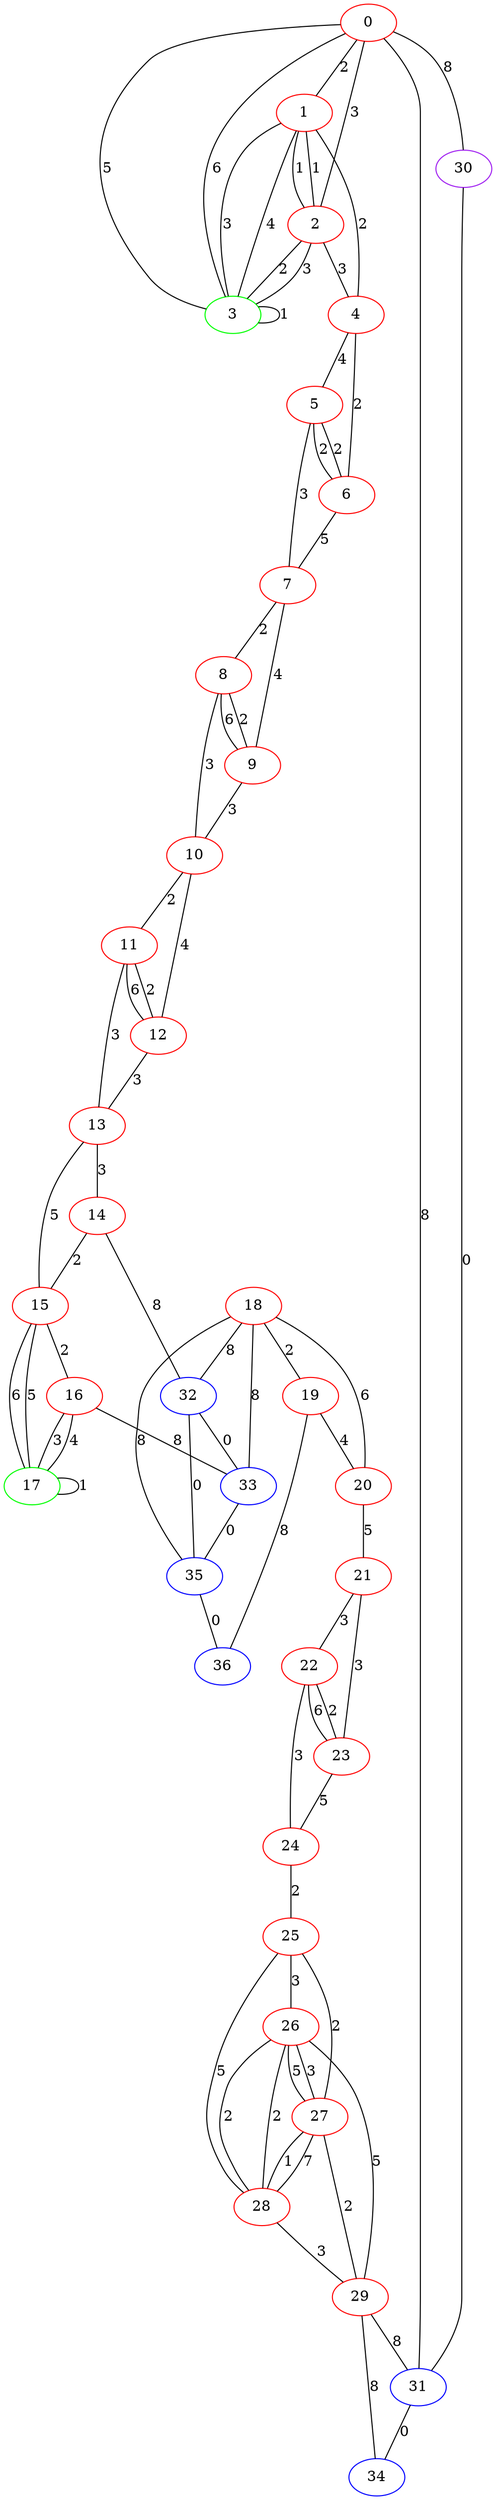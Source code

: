 graph "" {
0 [color=red, weight=1];
1 [color=red, weight=1];
2 [color=red, weight=1];
3 [color=green, weight=2];
4 [color=red, weight=1];
5 [color=red, weight=1];
6 [color=red, weight=1];
7 [color=red, weight=1];
8 [color=red, weight=1];
9 [color=red, weight=1];
10 [color=red, weight=1];
11 [color=red, weight=1];
12 [color=red, weight=1];
13 [color=red, weight=1];
14 [color=red, weight=1];
15 [color=red, weight=1];
16 [color=red, weight=1];
17 [color=green, weight=2];
18 [color=red, weight=1];
19 [color=red, weight=1];
20 [color=red, weight=1];
21 [color=red, weight=1];
22 [color=red, weight=1];
23 [color=red, weight=1];
24 [color=red, weight=1];
25 [color=red, weight=1];
26 [color=red, weight=1];
27 [color=red, weight=1];
28 [color=red, weight=1];
29 [color=red, weight=1];
30 [color=purple, weight=4];
31 [color=blue, weight=3];
32 [color=blue, weight=3];
33 [color=blue, weight=3];
34 [color=blue, weight=3];
35 [color=blue, weight=3];
36 [color=blue, weight=3];
0 -- 1  [key=0, label=2];
0 -- 2  [key=0, label=3];
0 -- 3  [key=0, label=5];
0 -- 3  [key=1, label=6];
0 -- 30  [key=0, label=8];
0 -- 31  [key=0, label=8];
1 -- 2  [key=0, label=1];
1 -- 2  [key=1, label=1];
1 -- 3  [key=0, label=3];
1 -- 3  [key=1, label=4];
1 -- 4  [key=0, label=2];
2 -- 3  [key=0, label=2];
2 -- 3  [key=1, label=3];
2 -- 4  [key=0, label=3];
3 -- 3  [key=0, label=1];
4 -- 5  [key=0, label=4];
4 -- 6  [key=0, label=2];
5 -- 6  [key=0, label=2];
5 -- 6  [key=1, label=2];
5 -- 7  [key=0, label=3];
6 -- 7  [key=0, label=5];
7 -- 8  [key=0, label=2];
7 -- 9  [key=0, label=4];
8 -- 9  [key=0, label=6];
8 -- 9  [key=1, label=2];
8 -- 10  [key=0, label=3];
9 -- 10  [key=0, label=3];
10 -- 11  [key=0, label=2];
10 -- 12  [key=0, label=4];
11 -- 12  [key=0, label=6];
11 -- 12  [key=1, label=2];
11 -- 13  [key=0, label=3];
12 -- 13  [key=0, label=3];
13 -- 14  [key=0, label=3];
13 -- 15  [key=0, label=5];
14 -- 32  [key=0, label=8];
14 -- 15  [key=0, label=2];
15 -- 16  [key=0, label=2];
15 -- 17  [key=0, label=5];
15 -- 17  [key=1, label=6];
16 -- 17  [key=0, label=3];
16 -- 17  [key=1, label=4];
16 -- 33  [key=0, label=8];
17 -- 17  [key=0, label=1];
18 -- 32  [key=0, label=8];
18 -- 33  [key=0, label=8];
18 -- 19  [key=0, label=2];
18 -- 20  [key=0, label=6];
18 -- 35  [key=0, label=8];
19 -- 36  [key=0, label=8];
19 -- 20  [key=0, label=4];
20 -- 21  [key=0, label=5];
21 -- 22  [key=0, label=3];
21 -- 23  [key=0, label=3];
22 -- 24  [key=0, label=3];
22 -- 23  [key=0, label=6];
22 -- 23  [key=1, label=2];
23 -- 24  [key=0, label=5];
24 -- 25  [key=0, label=2];
25 -- 26  [key=0, label=3];
25 -- 27  [key=0, label=2];
25 -- 28  [key=0, label=5];
26 -- 27  [key=0, label=5];
26 -- 27  [key=1, label=3];
26 -- 28  [key=0, label=2];
26 -- 28  [key=1, label=2];
26 -- 29  [key=0, label=5];
27 -- 28  [key=0, label=7];
27 -- 28  [key=1, label=1];
27 -- 29  [key=0, label=2];
28 -- 29  [key=0, label=3];
29 -- 34  [key=0, label=8];
29 -- 31  [key=0, label=8];
30 -- 31  [key=0, label=0];
31 -- 34  [key=0, label=0];
32 -- 33  [key=0, label=0];
32 -- 35  [key=0, label=0];
33 -- 35  [key=0, label=0];
35 -- 36  [key=0, label=0];
}
